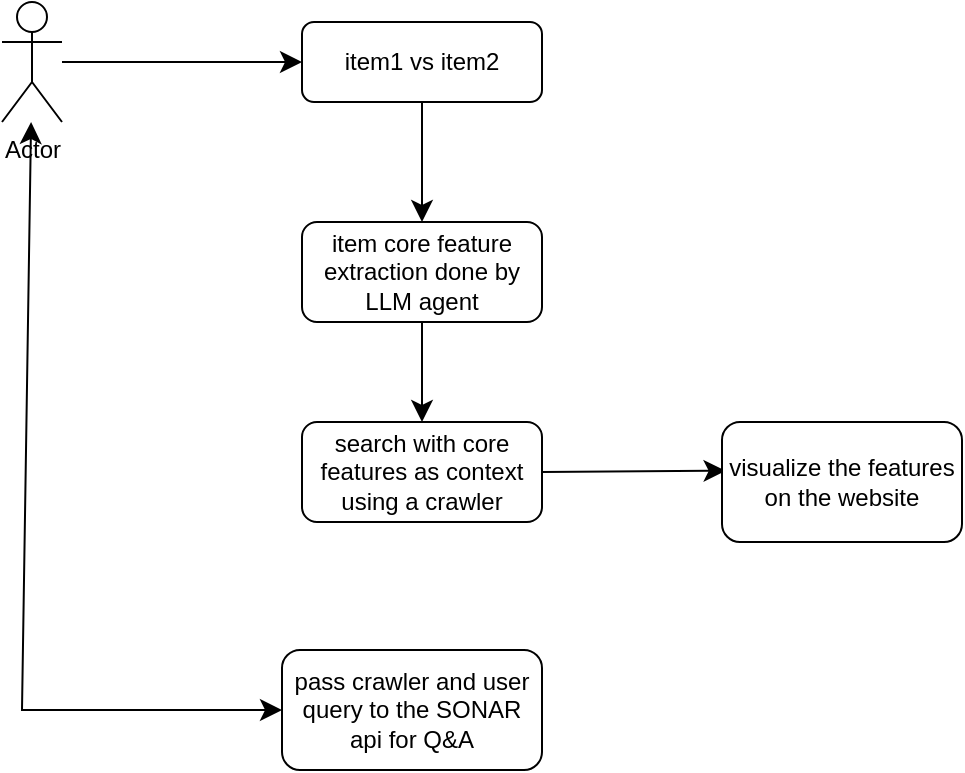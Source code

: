 <mxfile version="26.2.14" pages="2">
  <diagram id="C5RBs43oDa-KdzZeNtuy" name="Page-1">
    <mxGraphModel dx="1240" dy="683" grid="1" gridSize="10" guides="1" tooltips="1" connect="1" arrows="1" fold="1" page="1" pageScale="1" pageWidth="827" pageHeight="1169" math="0" shadow="0">
      <root>
        <mxCell id="WIyWlLk6GJQsqaUBKTNV-0" />
        <mxCell id="WIyWlLk6GJQsqaUBKTNV-1" parent="WIyWlLk6GJQsqaUBKTNV-0" />
        <mxCell id="e14zKmBAGStBbG5pmjRs-1" style="edgeStyle=none;curved=0;rounded=0;orthogonalLoop=1;jettySize=auto;html=1;entryX=0;entryY=0.5;entryDx=0;entryDy=0;fontSize=12;startSize=8;endSize=8;startArrow=classic;startFill=1;" edge="1" parent="WIyWlLk6GJQsqaUBKTNV-1" source="dTch9Wv_7yQYBZ383R5L-0" target="dTch9Wv_7yQYBZ383R5L-11">
          <mxGeometry relative="1" as="geometry">
            <Array as="points">
              <mxPoint x="100" y="554" />
            </Array>
          </mxGeometry>
        </mxCell>
        <mxCell id="dTch9Wv_7yQYBZ383R5L-0" value="Actor" style="shape=umlActor;verticalLabelPosition=bottom;verticalAlign=top;html=1;outlineConnect=0;" vertex="1" parent="WIyWlLk6GJQsqaUBKTNV-1">
          <mxGeometry x="90" y="200" width="30" height="60" as="geometry" />
        </mxCell>
        <mxCell id="dTch9Wv_7yQYBZ383R5L-3" value="" style="endArrow=classic;html=1;rounded=0;fontSize=12;startSize=8;endSize=8;curved=1;" edge="1" parent="WIyWlLk6GJQsqaUBKTNV-1" source="dTch9Wv_7yQYBZ383R5L-0">
          <mxGeometry width="50" height="50" relative="1" as="geometry">
            <mxPoint x="240" y="330" as="sourcePoint" />
            <mxPoint x="240" y="230" as="targetPoint" />
          </mxGeometry>
        </mxCell>
        <mxCell id="dTch9Wv_7yQYBZ383R5L-6" style="edgeStyle=none;curved=1;rounded=0;orthogonalLoop=1;jettySize=auto;html=1;entryX=0.5;entryY=0;entryDx=0;entryDy=0;fontSize=12;startSize=8;endSize=8;" edge="1" parent="WIyWlLk6GJQsqaUBKTNV-1" source="dTch9Wv_7yQYBZ383R5L-4" target="dTch9Wv_7yQYBZ383R5L-5">
          <mxGeometry relative="1" as="geometry" />
        </mxCell>
        <mxCell id="dTch9Wv_7yQYBZ383R5L-4" value="item1 vs item2" style="rounded=1;whiteSpace=wrap;html=1;" vertex="1" parent="WIyWlLk6GJQsqaUBKTNV-1">
          <mxGeometry x="240" y="210" width="120" height="40" as="geometry" />
        </mxCell>
        <mxCell id="dTch9Wv_7yQYBZ383R5L-8" style="edgeStyle=none;curved=1;rounded=0;orthogonalLoop=1;jettySize=auto;html=1;entryX=0.5;entryY=0;entryDx=0;entryDy=0;fontSize=12;startSize=8;endSize=8;" edge="1" parent="WIyWlLk6GJQsqaUBKTNV-1" source="dTch9Wv_7yQYBZ383R5L-5" target="dTch9Wv_7yQYBZ383R5L-7">
          <mxGeometry relative="1" as="geometry" />
        </mxCell>
        <mxCell id="dTch9Wv_7yQYBZ383R5L-5" value="item core feature extraction done by LLM agent" style="rounded=1;whiteSpace=wrap;html=1;" vertex="1" parent="WIyWlLk6GJQsqaUBKTNV-1">
          <mxGeometry x="240" y="310" width="120" height="50" as="geometry" />
        </mxCell>
        <mxCell id="dTch9Wv_7yQYBZ383R5L-10" style="edgeStyle=none;curved=1;rounded=0;orthogonalLoop=1;jettySize=auto;html=1;entryX=0.015;entryY=0.406;entryDx=0;entryDy=0;fontSize=12;startSize=8;endSize=8;exitX=1;exitY=0.5;exitDx=0;exitDy=0;entryPerimeter=0;" edge="1" parent="WIyWlLk6GJQsqaUBKTNV-1" source="dTch9Wv_7yQYBZ383R5L-7" target="dTch9Wv_7yQYBZ383R5L-9">
          <mxGeometry relative="1" as="geometry" />
        </mxCell>
        <mxCell id="dTch9Wv_7yQYBZ383R5L-7" value="search with core features as context using a crawler" style="rounded=1;whiteSpace=wrap;html=1;" vertex="1" parent="WIyWlLk6GJQsqaUBKTNV-1">
          <mxGeometry x="240" y="410" width="120" height="50" as="geometry" />
        </mxCell>
        <mxCell id="dTch9Wv_7yQYBZ383R5L-9" value="visualize the features on the website" style="rounded=1;whiteSpace=wrap;html=1;" vertex="1" parent="WIyWlLk6GJQsqaUBKTNV-1">
          <mxGeometry x="450" y="410" width="120" height="60" as="geometry" />
        </mxCell>
        <mxCell id="dTch9Wv_7yQYBZ383R5L-11" value="pass crawler and user query to the SONAR api for Q&amp;amp;A" style="rounded=1;whiteSpace=wrap;html=1;" vertex="1" parent="WIyWlLk6GJQsqaUBKTNV-1">
          <mxGeometry x="230" y="524" width="130" height="60" as="geometry" />
        </mxCell>
      </root>
    </mxGraphModel>
  </diagram>
  <diagram name="Copy of Page-1" id="70TkMTQi_mfTQLJgsfKs">
    <mxGraphModel dx="705" dy="782" grid="1" gridSize="10" guides="1" tooltips="1" connect="1" arrows="1" fold="1" page="1" pageScale="1" pageWidth="827" pageHeight="1169" math="0" shadow="0">
      <root>
        <mxCell id="2YF2QzlBY3f8NUC0iqYT-0" />
        <mxCell id="2YF2QzlBY3f8NUC0iqYT-1" parent="2YF2QzlBY3f8NUC0iqYT-0" />
        <mxCell id="OxuwpcA0ohZ2sZWE-4qK-11" value="" style="rounded=0;html=1;jettySize=auto;orthogonalLoop=1;fontSize=11;endArrow=block;endFill=0;endSize=8;strokeWidth=1;shadow=0;labelBackgroundColor=none;edgeStyle=orthogonalEdgeStyle;" edge="1" parent="2YF2QzlBY3f8NUC0iqYT-1" source="OxuwpcA0ohZ2sZWE-4qK-12" target="OxuwpcA0ohZ2sZWE-4qK-15">
          <mxGeometry relative="1" as="geometry" />
        </mxCell>
        <mxCell id="OxuwpcA0ohZ2sZWE-4qK-12" value="Lamp doesn&#39;t work" style="rounded=1;whiteSpace=wrap;html=1;fontSize=12;glass=0;strokeWidth=1;shadow=0;" vertex="1" parent="2YF2QzlBY3f8NUC0iqYT-1">
          <mxGeometry x="520" y="130" width="120" height="40" as="geometry" />
        </mxCell>
        <mxCell id="OxuwpcA0ohZ2sZWE-4qK-13" value="Yes" style="rounded=0;html=1;jettySize=auto;orthogonalLoop=1;fontSize=11;endArrow=block;endFill=0;endSize=8;strokeWidth=1;shadow=0;labelBackgroundColor=none;edgeStyle=orthogonalEdgeStyle;" edge="1" parent="2YF2QzlBY3f8NUC0iqYT-1" source="OxuwpcA0ohZ2sZWE-4qK-15" target="OxuwpcA0ohZ2sZWE-4qK-19">
          <mxGeometry y="20" relative="1" as="geometry">
            <mxPoint as="offset" />
          </mxGeometry>
        </mxCell>
        <mxCell id="OxuwpcA0ohZ2sZWE-4qK-14" value="No" style="edgeStyle=orthogonalEdgeStyle;rounded=0;html=1;jettySize=auto;orthogonalLoop=1;fontSize=11;endArrow=block;endFill=0;endSize=8;strokeWidth=1;shadow=0;labelBackgroundColor=none;" edge="1" parent="2YF2QzlBY3f8NUC0iqYT-1" source="OxuwpcA0ohZ2sZWE-4qK-15" target="OxuwpcA0ohZ2sZWE-4qK-16">
          <mxGeometry y="10" relative="1" as="geometry">
            <mxPoint as="offset" />
          </mxGeometry>
        </mxCell>
        <mxCell id="OxuwpcA0ohZ2sZWE-4qK-15" value="Lamp&lt;br&gt;plugged in?" style="rhombus;whiteSpace=wrap;html=1;shadow=0;fontFamily=Helvetica;fontSize=12;align=center;strokeWidth=1;spacing=6;spacingTop=-4;" vertex="1" parent="2YF2QzlBY3f8NUC0iqYT-1">
          <mxGeometry x="530" y="220" width="100" height="80" as="geometry" />
        </mxCell>
        <mxCell id="OxuwpcA0ohZ2sZWE-4qK-16" value="Plug in lamp" style="rounded=1;whiteSpace=wrap;html=1;fontSize=12;glass=0;strokeWidth=1;shadow=0;" vertex="1" parent="2YF2QzlBY3f8NUC0iqYT-1">
          <mxGeometry x="680" y="240" width="120" height="40" as="geometry" />
        </mxCell>
        <mxCell id="OxuwpcA0ohZ2sZWE-4qK-17" value="No" style="rounded=0;html=1;jettySize=auto;orthogonalLoop=1;fontSize=11;endArrow=block;endFill=0;endSize=8;strokeWidth=1;shadow=0;labelBackgroundColor=none;edgeStyle=orthogonalEdgeStyle;" edge="1" parent="2YF2QzlBY3f8NUC0iqYT-1" source="OxuwpcA0ohZ2sZWE-4qK-19" target="OxuwpcA0ohZ2sZWE-4qK-20">
          <mxGeometry x="0.333" y="20" relative="1" as="geometry">
            <mxPoint as="offset" />
          </mxGeometry>
        </mxCell>
        <mxCell id="OxuwpcA0ohZ2sZWE-4qK-18" value="Yes" style="edgeStyle=orthogonalEdgeStyle;rounded=0;html=1;jettySize=auto;orthogonalLoop=1;fontSize=11;endArrow=block;endFill=0;endSize=8;strokeWidth=1;shadow=0;labelBackgroundColor=none;" edge="1" parent="2YF2QzlBY3f8NUC0iqYT-1" source="OxuwpcA0ohZ2sZWE-4qK-19" target="OxuwpcA0ohZ2sZWE-4qK-21">
          <mxGeometry y="10" relative="1" as="geometry">
            <mxPoint as="offset" />
          </mxGeometry>
        </mxCell>
        <mxCell id="OxuwpcA0ohZ2sZWE-4qK-19" value="Bulb&lt;br&gt;burned out?" style="rhombus;whiteSpace=wrap;html=1;shadow=0;fontFamily=Helvetica;fontSize=12;align=center;strokeWidth=1;spacing=6;spacingTop=-4;" vertex="1" parent="2YF2QzlBY3f8NUC0iqYT-1">
          <mxGeometry x="530" y="340" width="100" height="80" as="geometry" />
        </mxCell>
        <mxCell id="OxuwpcA0ohZ2sZWE-4qK-20" value="Repair Lamp" style="rounded=1;whiteSpace=wrap;html=1;fontSize=12;glass=0;strokeWidth=1;shadow=0;" vertex="1" parent="2YF2QzlBY3f8NUC0iqYT-1">
          <mxGeometry x="520" y="480" width="120" height="40" as="geometry" />
        </mxCell>
        <mxCell id="OxuwpcA0ohZ2sZWE-4qK-21" value="Replace Bulb" style="rounded=1;whiteSpace=wrap;html=1;fontSize=12;glass=0;strokeWidth=1;shadow=0;" vertex="1" parent="2YF2QzlBY3f8NUC0iqYT-1">
          <mxGeometry x="680" y="360" width="120" height="40" as="geometry" />
        </mxCell>
      </root>
    </mxGraphModel>
  </diagram>
</mxfile>

